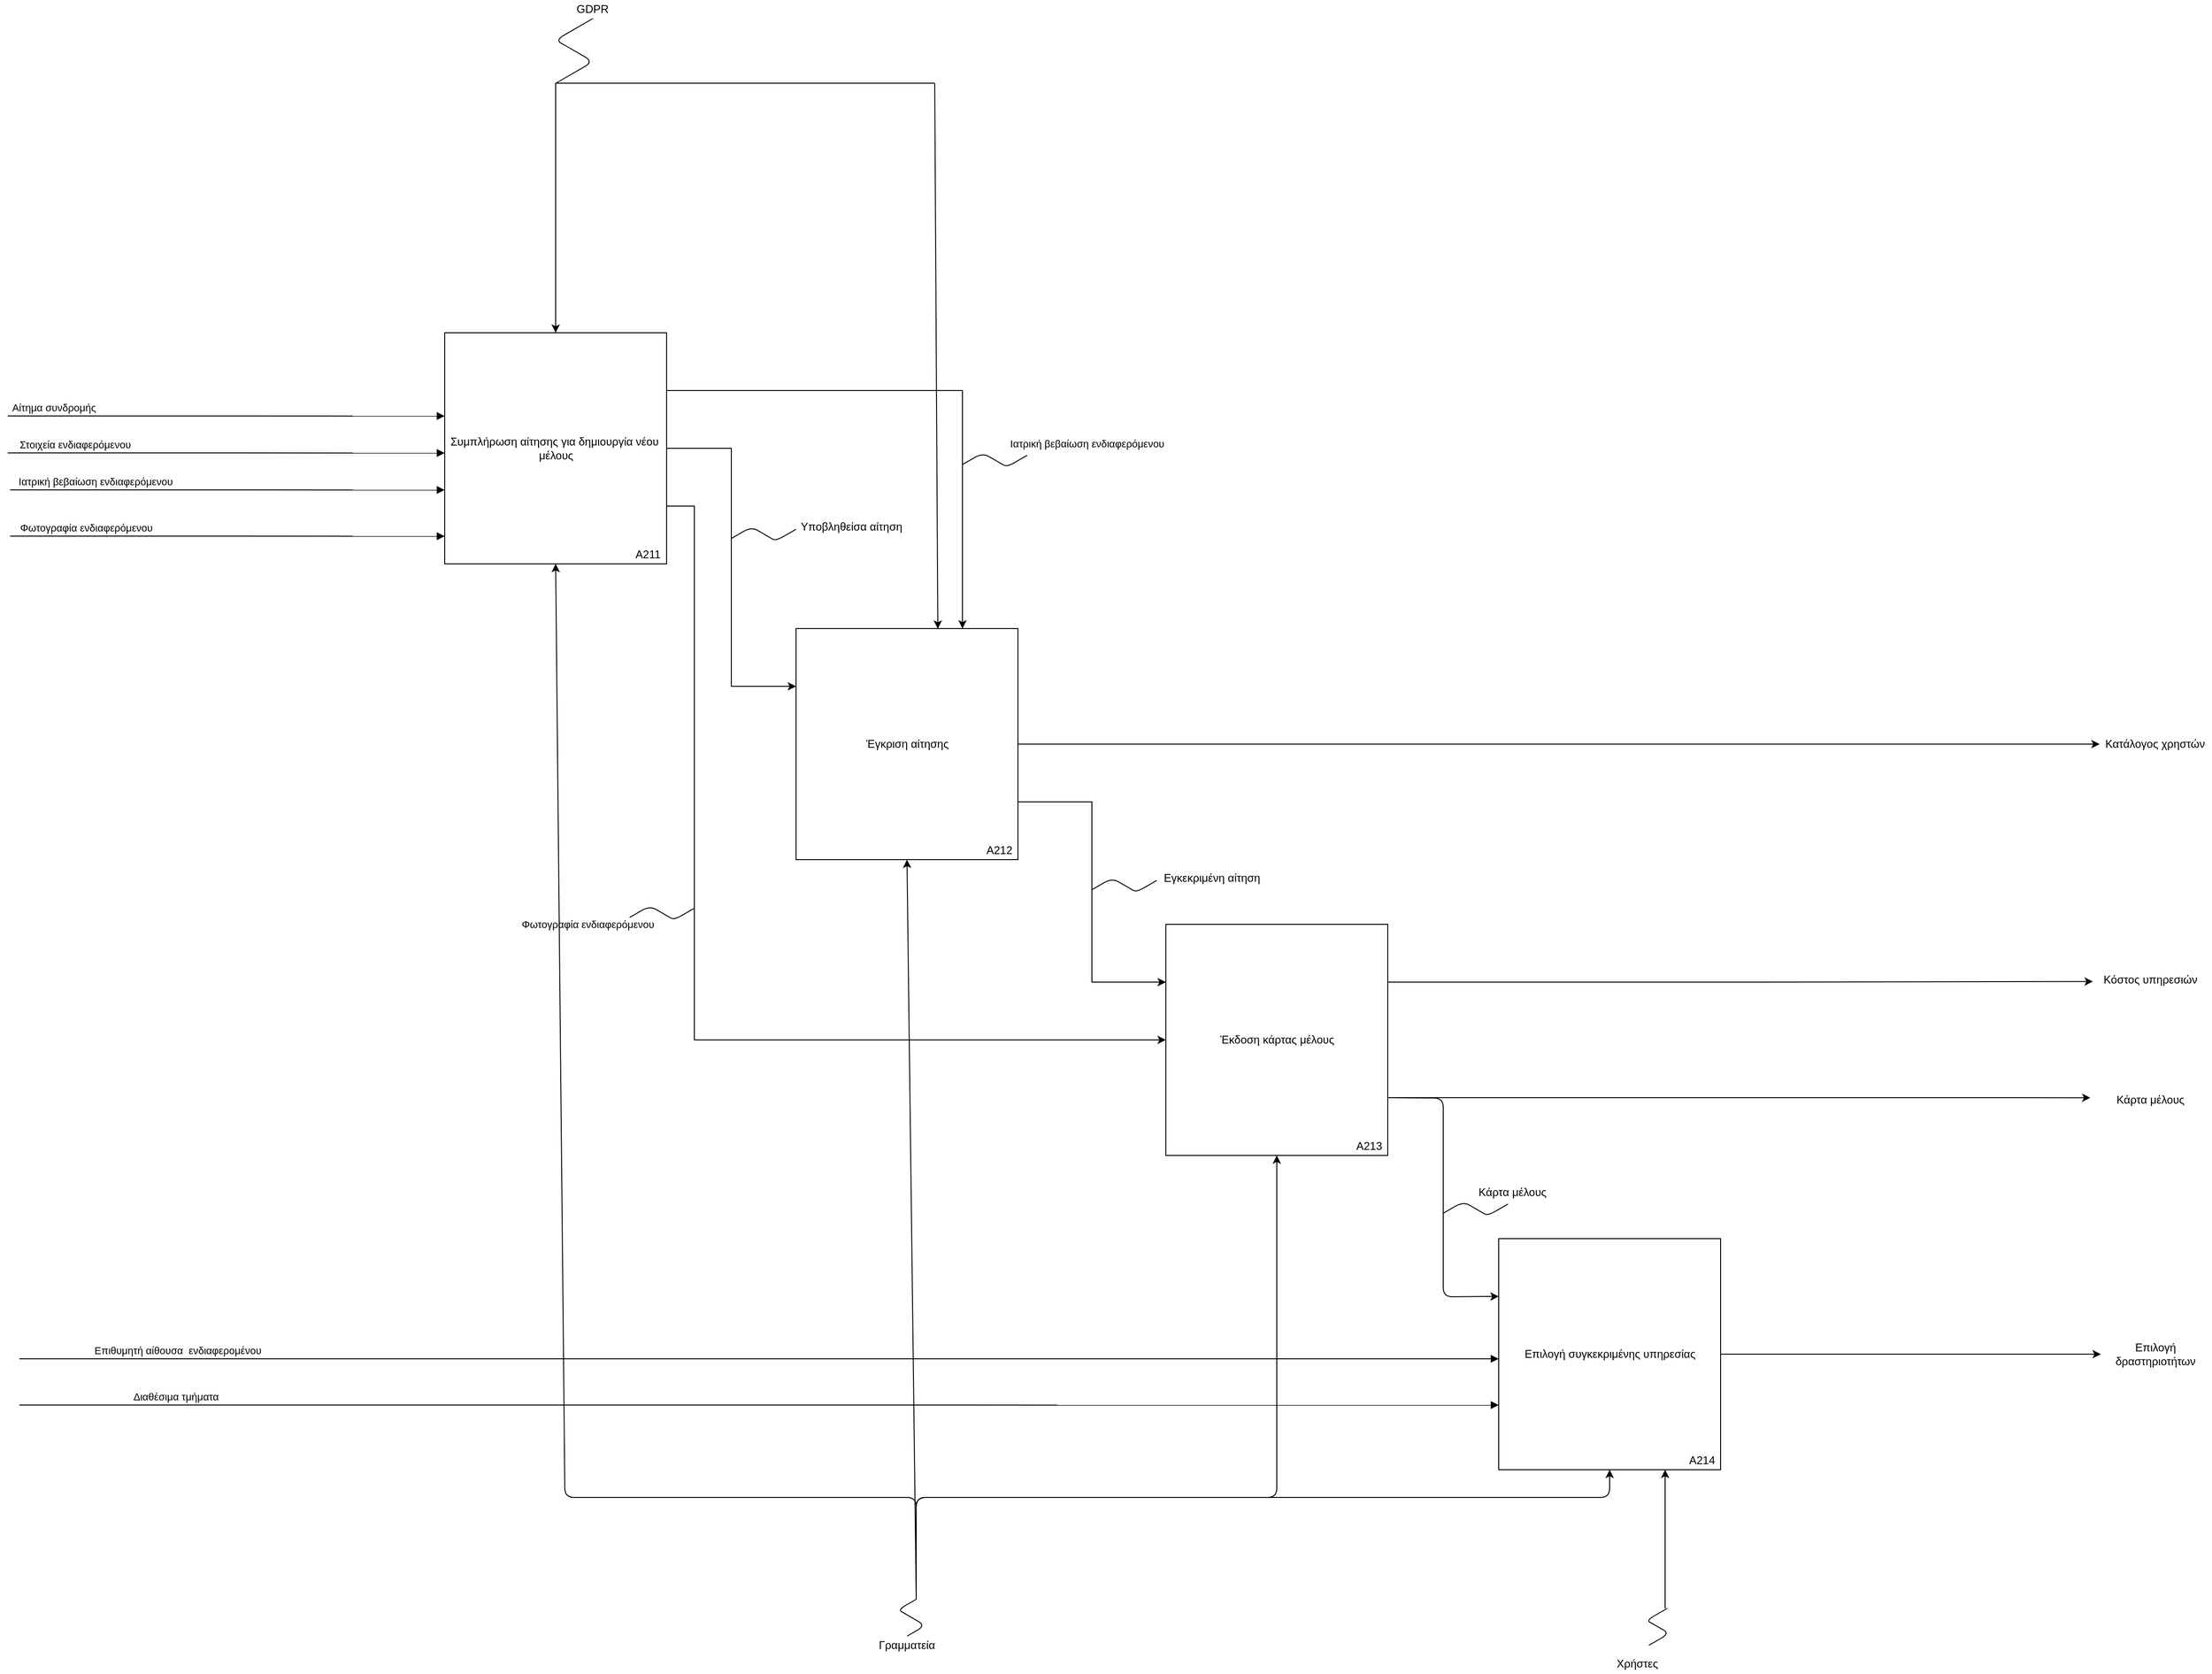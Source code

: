 <mxfile version="13.9.9" type="device"><diagram id="GQVRSpI_PTJWO9G0vrYr" name="Page-1"><mxGraphModel dx="2115" dy="2558" grid="1" gridSize="10" guides="1" tooltips="1" connect="1" arrows="1" fold="1" page="1" pageScale="1" pageWidth="850" pageHeight="1100" math="0" shadow="0"><root><mxCell id="0"/><mxCell id="1" parent="0"/><mxCell id="h737zlZsTJnvkLRW4zAF-1" value="Αίτημα συνδρομής" style="html=1;verticalAlign=bottom;endArrow=block;entryX=0.011;entryY=0.177;entryDx=0;entryDy=0;entryPerimeter=0;" parent="1" edge="1"><mxGeometry x="-0.788" width="80" relative="1" as="geometry"><mxPoint x="497.36" y="360" as="sourcePoint"/><mxPoint x="970" y="360.09" as="targetPoint"/><mxPoint as="offset"/></mxGeometry></mxCell><mxCell id="h737zlZsTJnvkLRW4zAF-2" value="Διαθέσιμα τμήματα" style="html=1;verticalAlign=bottom;endArrow=block;entryX=0.011;entryY=0.177;entryDx=0;entryDy=0;entryPerimeter=0;" parent="1" edge="1"><mxGeometry x="-0.788" width="80" relative="1" as="geometry"><mxPoint x="510" y="1430" as="sourcePoint"/><mxPoint x="2110" y="1430.09" as="targetPoint"/><mxPoint as="offset"/></mxGeometry></mxCell><mxCell id="h737zlZsTJnvkLRW4zAF-3" value="Στοιχεία ενδιαφερόμενου" style="html=1;verticalAlign=bottom;endArrow=block;entryX=0.011;entryY=0.177;entryDx=0;entryDy=0;entryPerimeter=0;" parent="1" edge="1"><mxGeometry x="-0.693" width="80" relative="1" as="geometry"><mxPoint x="497.36" y="400" as="sourcePoint"/><mxPoint x="970" y="400.09" as="targetPoint"/><mxPoint as="offset"/></mxGeometry></mxCell><mxCell id="h737zlZsTJnvkLRW4zAF-4" value="Φωτογραφία ενδιαφερόμενου" style="html=1;verticalAlign=bottom;endArrow=block;entryX=0.011;entryY=0.177;entryDx=0;entryDy=0;entryPerimeter=0;" parent="1" edge="1"><mxGeometry x="-0.65" width="80" relative="1" as="geometry"><mxPoint x="500" y="490" as="sourcePoint"/><mxPoint x="970" y="490.09" as="targetPoint"/><mxPoint as="offset"/></mxGeometry></mxCell><mxCell id="h737zlZsTJnvkLRW4zAF-5" value="Ιατρική βεβαίωση ενδιαφερόμενου" style="html=1;verticalAlign=bottom;endArrow=block;entryX=0.011;entryY=0.177;entryDx=0;entryDy=0;entryPerimeter=0;" parent="1" edge="1"><mxGeometry x="-0.608" width="80" relative="1" as="geometry"><mxPoint x="500" y="440" as="sourcePoint"/><mxPoint x="970" y="440.09" as="targetPoint"/><mxPoint as="offset"/></mxGeometry></mxCell><mxCell id="h737zlZsTJnvkLRW4zAF-6" value="Επιθυμητή αίθουσα&amp;nbsp; ενδιαφερομένου" style="html=1;verticalAlign=bottom;endArrow=block;" parent="1" edge="1"><mxGeometry x="-0.787" width="80" relative="1" as="geometry"><mxPoint x="510" y="1380" as="sourcePoint"/><mxPoint x="2110" y="1380" as="targetPoint"/><mxPoint as="offset"/></mxGeometry></mxCell><mxCell id="h737zlZsTJnvkLRW4zAF-24" style="edgeStyle=orthogonalEdgeStyle;rounded=0;orthogonalLoop=1;jettySize=auto;html=1;entryX=0;entryY=0.25;entryDx=0;entryDy=0;" parent="1" source="h737zlZsTJnvkLRW4zAF-12" target="h737zlZsTJnvkLRW4zAF-13" edge="1"><mxGeometry relative="1" as="geometry"><Array as="points"><mxPoint x="1280" y="395"/><mxPoint x="1280" y="652"/></Array></mxGeometry></mxCell><mxCell id="h737zlZsTJnvkLRW4zAF-35" style="edgeStyle=orthogonalEdgeStyle;rounded=0;orthogonalLoop=1;jettySize=auto;html=1;exitX=1;exitY=0.25;exitDx=0;exitDy=0;entryX=0.75;entryY=0;entryDx=0;entryDy=0;" parent="1" source="h737zlZsTJnvkLRW4zAF-12" target="h737zlZsTJnvkLRW4zAF-13" edge="1"><mxGeometry relative="1" as="geometry"/></mxCell><mxCell id="h737zlZsTJnvkLRW4zAF-40" style="edgeStyle=orthogonalEdgeStyle;rounded=0;orthogonalLoop=1;jettySize=auto;html=1;exitX=1;exitY=0.75;exitDx=0;exitDy=0;entryX=0;entryY=0.5;entryDx=0;entryDy=0;" parent="1" source="h737zlZsTJnvkLRW4zAF-12" target="h737zlZsTJnvkLRW4zAF-14" edge="1"><mxGeometry relative="1" as="geometry"><Array as="points"><mxPoint x="1240" y="458"/><mxPoint x="1240" y="1035"/></Array></mxGeometry></mxCell><mxCell id="h737zlZsTJnvkLRW4zAF-12" value="Συμπλήρωση αίτησης για δημιουργία νέου&amp;nbsp;&lt;br&gt;μέλους" style="html=1;" parent="1" vertex="1"><mxGeometry x="970" y="270" width="240" height="250" as="geometry"/></mxCell><mxCell id="h737zlZsTJnvkLRW4zAF-20" style="edgeStyle=orthogonalEdgeStyle;rounded=0;orthogonalLoop=1;jettySize=auto;html=1;" parent="1" source="h737zlZsTJnvkLRW4zAF-13" edge="1"><mxGeometry relative="1" as="geometry"><mxPoint x="2760" y="715" as="targetPoint"/></mxGeometry></mxCell><mxCell id="h737zlZsTJnvkLRW4zAF-30" style="edgeStyle=orthogonalEdgeStyle;rounded=0;orthogonalLoop=1;jettySize=auto;html=1;exitX=1;exitY=0.75;exitDx=0;exitDy=0;entryX=0;entryY=0.25;entryDx=0;entryDy=0;" parent="1" source="h737zlZsTJnvkLRW4zAF-13" target="h737zlZsTJnvkLRW4zAF-14" edge="1"><mxGeometry relative="1" as="geometry"/></mxCell><mxCell id="h737zlZsTJnvkLRW4zAF-13" value="Έγκριση αίτησης" style="html=1;" parent="1" vertex="1"><mxGeometry x="1350" y="590" width="240" height="250" as="geometry"/></mxCell><mxCell id="h737zlZsTJnvkLRW4zAF-16" style="edgeStyle=orthogonalEdgeStyle;rounded=0;orthogonalLoop=1;jettySize=auto;html=1;exitX=1;exitY=0.25;exitDx=0;exitDy=0;" parent="1" source="h737zlZsTJnvkLRW4zAF-14" edge="1"><mxGeometry relative="1" as="geometry"><mxPoint x="2752.67" y="971.857" as="targetPoint"/></mxGeometry></mxCell><mxCell id="h737zlZsTJnvkLRW4zAF-17" style="edgeStyle=orthogonalEdgeStyle;rounded=0;orthogonalLoop=1;jettySize=auto;html=1;exitX=1;exitY=0.75;exitDx=0;exitDy=0;" parent="1" source="h737zlZsTJnvkLRW4zAF-14" edge="1"><mxGeometry relative="1" as="geometry"><mxPoint x="2750" y="1097.571" as="targetPoint"/></mxGeometry></mxCell><mxCell id="h737zlZsTJnvkLRW4zAF-14" value="Έκδοση κάρτας μέλους" style="html=1;" parent="1" vertex="1"><mxGeometry x="1750" y="910" width="240" height="250" as="geometry"/></mxCell><mxCell id="h737zlZsTJnvkLRW4zAF-22" style="edgeStyle=orthogonalEdgeStyle;rounded=0;orthogonalLoop=1;jettySize=auto;html=1;" parent="1" source="h737zlZsTJnvkLRW4zAF-15" edge="1"><mxGeometry relative="1" as="geometry"><mxPoint x="2761.335" y="1375" as="targetPoint"/></mxGeometry></mxCell><mxCell id="h737zlZsTJnvkLRW4zAF-15" value="Επιλογή συγκεκριμένης υπηρεσίας" style="html=1;" parent="1" vertex="1"><mxGeometry x="2110" y="1250" width="240" height="250" as="geometry"/></mxCell><mxCell id="h737zlZsTJnvkLRW4zAF-18" value="Κόστος υπηρεσιών" style="text;html=1;strokeColor=none;fillColor=none;align=center;verticalAlign=middle;whiteSpace=wrap;rounded=0;" parent="1" vertex="1"><mxGeometry x="2750" y="960" width="130" height="20" as="geometry"/></mxCell><mxCell id="h737zlZsTJnvkLRW4zAF-19" value="Κάρτα μέλους" style="text;html=1;strokeColor=none;fillColor=none;align=center;verticalAlign=middle;whiteSpace=wrap;rounded=0;" parent="1" vertex="1"><mxGeometry x="2760" y="1090" width="110" height="20" as="geometry"/></mxCell><mxCell id="h737zlZsTJnvkLRW4zAF-21" value="Κατάλογος χρηστών" style="text;html=1;strokeColor=none;fillColor=none;align=center;verticalAlign=middle;whiteSpace=wrap;rounded=0;" parent="1" vertex="1"><mxGeometry x="2760" y="705" width="120" height="20" as="geometry"/></mxCell><mxCell id="h737zlZsTJnvkLRW4zAF-23" value="Επιλογή δραστηριοτήτων" style="text;html=1;strokeColor=none;fillColor=none;align=center;verticalAlign=middle;whiteSpace=wrap;rounded=0;" parent="1" vertex="1"><mxGeometry x="2772.5" y="1365" width="95" height="20" as="geometry"/></mxCell><mxCell id="h737zlZsTJnvkLRW4zAF-25" value="" style="edgeStyle=isometricEdgeStyle;endArrow=none;html=1;" parent="1" edge="1"><mxGeometry width="50" height="100" relative="1" as="geometry"><mxPoint x="1280" y="492.6" as="sourcePoint"/><mxPoint x="1350" y="482.6" as="targetPoint"/></mxGeometry></mxCell><mxCell id="h737zlZsTJnvkLRW4zAF-27" value="Υποβληθείσα αίτηση" style="text;html=1;strokeColor=none;fillColor=none;align=center;verticalAlign=middle;whiteSpace=wrap;rounded=0;" parent="1" vertex="1"><mxGeometry x="1330" y="470" width="160" height="20" as="geometry"/></mxCell><mxCell id="h737zlZsTJnvkLRW4zAF-31" value="" style="edgeStyle=isometricEdgeStyle;endArrow=none;html=1;" parent="1" edge="1"><mxGeometry width="50" height="100" relative="1" as="geometry"><mxPoint x="1670" y="872.6" as="sourcePoint"/><mxPoint x="1740" y="862.6" as="targetPoint"/></mxGeometry></mxCell><mxCell id="h737zlZsTJnvkLRW4zAF-32" value="Εγκεκριμένη αίτηση" style="text;html=1;strokeColor=none;fillColor=none;align=center;verticalAlign=middle;whiteSpace=wrap;rounded=0;" parent="1" vertex="1"><mxGeometry x="1730" y="850" width="140" height="20" as="geometry"/></mxCell><mxCell id="h737zlZsTJnvkLRW4zAF-36" value="" style="endArrow=classic;html=1;entryX=0.5;entryY=0;entryDx=0;entryDy=0;" parent="1" target="h737zlZsTJnvkLRW4zAF-12" edge="1"><mxGeometry width="50" height="50" relative="1" as="geometry"><mxPoint x="1090" as="sourcePoint"/><mxPoint x="1080" y="530" as="targetPoint"/></mxGeometry></mxCell><mxCell id="h737zlZsTJnvkLRW4zAF-37" value="" style="edgeStyle=isometricEdgeStyle;endArrow=none;html=1;" parent="1" edge="1"><mxGeometry width="50" height="100" relative="1" as="geometry"><mxPoint x="1090.31" as="sourcePoint"/><mxPoint x="1130.31" y="-70" as="targetPoint"/></mxGeometry></mxCell><mxCell id="h737zlZsTJnvkLRW4zAF-38" value="GDPR" style="text;html=1;strokeColor=none;fillColor=none;align=center;verticalAlign=middle;whiteSpace=wrap;rounded=0;" parent="1" vertex="1"><mxGeometry x="1110" y="-90" width="40" height="20" as="geometry"/></mxCell><mxCell id="h737zlZsTJnvkLRW4zAF-41" value="&lt;span style=&quot;font-size: 11px ; background-color: rgb(255 , 255 , 255)&quot;&gt;Ιατρική βεβαίωση ενδιαφερόμενου&lt;/span&gt;" style="text;html=1;strokeColor=none;fillColor=none;align=center;verticalAlign=middle;whiteSpace=wrap;rounded=0;" parent="1" vertex="1"><mxGeometry x="1570" y="380" width="190" height="20" as="geometry"/></mxCell><mxCell id="h737zlZsTJnvkLRW4zAF-42" value="" style="edgeStyle=isometricEdgeStyle;endArrow=none;html=1;" parent="1" edge="1"><mxGeometry width="50" height="100" relative="1" as="geometry"><mxPoint x="1530" y="412.6" as="sourcePoint"/><mxPoint x="1600" y="402.6" as="targetPoint"/></mxGeometry></mxCell><mxCell id="h737zlZsTJnvkLRW4zAF-44" value="&lt;span style=&quot;font-size: 11px ; background-color: rgb(255 , 255 , 255)&quot;&gt;Φωτογραφία ενδιαφερόμενου&lt;/span&gt;" style="text;html=1;strokeColor=none;fillColor=none;align=center;verticalAlign=middle;whiteSpace=wrap;rounded=0;" parent="1" vertex="1"><mxGeometry x="1040" y="900" width="170" height="20" as="geometry"/></mxCell><mxCell id="h737zlZsTJnvkLRW4zAF-46" value="" style="edgeStyle=isometricEdgeStyle;endArrow=none;html=1;" parent="1" edge="1"><mxGeometry width="50" height="100" relative="1" as="geometry"><mxPoint x="1170" y="902.6" as="sourcePoint"/><mxPoint x="1240" y="892.6" as="targetPoint"/></mxGeometry></mxCell><mxCell id="h737zlZsTJnvkLRW4zAF-47" value="" style="endArrow=classic;html=1;entryX=0;entryY=0.25;entryDx=0;entryDy=0;exitX=1;exitY=0.75;exitDx=0;exitDy=0;" parent="1" source="h737zlZsTJnvkLRW4zAF-14" target="h737zlZsTJnvkLRW4zAF-15" edge="1"><mxGeometry width="50" height="50" relative="1" as="geometry"><mxPoint x="1590" y="1260" as="sourcePoint"/><mxPoint x="1640" y="1210" as="targetPoint"/><Array as="points"><mxPoint x="2050" y="1098"/><mxPoint x="2050" y="1313"/></Array></mxGeometry></mxCell><mxCell id="h737zlZsTJnvkLRW4zAF-48" value="Κάρτα μέλους" style="text;html=1;strokeColor=none;fillColor=none;align=center;verticalAlign=middle;whiteSpace=wrap;rounded=0;" parent="1" vertex="1"><mxGeometry x="2070" y="1190" width="110" height="20" as="geometry"/></mxCell><mxCell id="h737zlZsTJnvkLRW4zAF-49" value="" style="edgeStyle=isometricEdgeStyle;endArrow=none;html=1;" parent="1" edge="1"><mxGeometry width="50" height="100" relative="1" as="geometry"><mxPoint x="2050" y="1222.6" as="sourcePoint"/><mxPoint x="2120" y="1212.6" as="targetPoint"/></mxGeometry></mxCell><mxCell id="h737zlZsTJnvkLRW4zAF-50" value="Γραμματεία" style="text;html=1;strokeColor=none;fillColor=none;align=center;verticalAlign=middle;whiteSpace=wrap;rounded=0;" parent="1" vertex="1"><mxGeometry x="1450" y="1680" width="40" height="20" as="geometry"/></mxCell><mxCell id="h737zlZsTJnvkLRW4zAF-51" value="" style="edgeStyle=isometricEdgeStyle;endArrow=none;html=1;" parent="1" edge="1"><mxGeometry width="50" height="100" relative="1" as="geometry"><mxPoint x="1470.14" y="1680" as="sourcePoint"/><mxPoint x="1480.28" y="1640" as="targetPoint"/></mxGeometry></mxCell><mxCell id="h737zlZsTJnvkLRW4zAF-52" value="" style="endArrow=classic;html=1;entryX=0.5;entryY=1;entryDx=0;entryDy=0;" parent="1" target="h737zlZsTJnvkLRW4zAF-12" edge="1"><mxGeometry width="50" height="50" relative="1" as="geometry"><mxPoint x="1480" y="1640" as="sourcePoint"/><mxPoint x="1150" y="1130" as="targetPoint"/><Array as="points"><mxPoint x="1480" y="1530"/><mxPoint x="1100" y="1530"/></Array></mxGeometry></mxCell><mxCell id="h737zlZsTJnvkLRW4zAF-53" value="" style="endArrow=classic;html=1;entryX=0.5;entryY=1;entryDx=0;entryDy=0;" parent="1" target="h737zlZsTJnvkLRW4zAF-13" edge="1"><mxGeometry width="50" height="50" relative="1" as="geometry"><mxPoint x="1480" y="1640" as="sourcePoint"/><mxPoint x="1420" y="1300" as="targetPoint"/></mxGeometry></mxCell><mxCell id="h737zlZsTJnvkLRW4zAF-54" value="" style="endArrow=classic;html=1;entryX=0.5;entryY=1;entryDx=0;entryDy=0;" parent="1" target="h737zlZsTJnvkLRW4zAF-14" edge="1"><mxGeometry width="50" height="50" relative="1" as="geometry"><mxPoint x="1480" y="1640" as="sourcePoint"/><mxPoint x="1410" y="1230" as="targetPoint"/><Array as="points"><mxPoint x="1480" y="1530"/><mxPoint x="1870" y="1530"/></Array></mxGeometry></mxCell><mxCell id="h737zlZsTJnvkLRW4zAF-55" value="" style="endArrow=classic;html=1;entryX=0.5;entryY=1;entryDx=0;entryDy=0;" parent="1" target="h737zlZsTJnvkLRW4zAF-15" edge="1"><mxGeometry width="50" height="50" relative="1" as="geometry"><mxPoint x="1480" y="1640" as="sourcePoint"/><mxPoint x="1680" y="1210" as="targetPoint"/><Array as="points"><mxPoint x="1480" y="1530"/><mxPoint x="2230" y="1530"/></Array></mxGeometry></mxCell><mxCell id="h737zlZsTJnvkLRW4zAF-56" value="A211" style="text;html=1;strokeColor=none;fillColor=none;align=center;verticalAlign=middle;whiteSpace=wrap;rounded=0;" parent="1" vertex="1"><mxGeometry x="1170" y="500" width="40" height="20" as="geometry"/></mxCell><mxCell id="h737zlZsTJnvkLRW4zAF-57" value="A212" style="text;html=1;strokeColor=none;fillColor=none;align=center;verticalAlign=middle;whiteSpace=wrap;rounded=0;" parent="1" vertex="1"><mxGeometry x="1550" y="820" width="40" height="20" as="geometry"/></mxCell><mxCell id="h737zlZsTJnvkLRW4zAF-58" value="A213" style="text;html=1;strokeColor=none;fillColor=none;align=center;verticalAlign=middle;whiteSpace=wrap;rounded=0;" parent="1" vertex="1"><mxGeometry x="1950" y="1140" width="40" height="20" as="geometry"/></mxCell><mxCell id="h737zlZsTJnvkLRW4zAF-59" value="A214" style="text;html=1;strokeColor=none;fillColor=none;align=center;verticalAlign=middle;whiteSpace=wrap;rounded=0;" parent="1" vertex="1"><mxGeometry x="2310" y="1480" width="40" height="20" as="geometry"/></mxCell><mxCell id="TSTDPJ9FyYTzisGHvw-B-1" value="" style="endArrow=none;html=1;" parent="1" edge="1"><mxGeometry width="50" height="50" relative="1" as="geometry"><mxPoint x="1090" as="sourcePoint"/><mxPoint x="1500" as="targetPoint"/></mxGeometry></mxCell><mxCell id="TSTDPJ9FyYTzisGHvw-B-2" value="" style="endArrow=classic;html=1;entryX=0.639;entryY=0.001;entryDx=0;entryDy=0;entryPerimeter=0;" parent="1" target="h737zlZsTJnvkLRW4zAF-13" edge="1"><mxGeometry width="50" height="50" relative="1" as="geometry"><mxPoint x="1500" as="sourcePoint"/><mxPoint x="1500" y="580" as="targetPoint"/></mxGeometry></mxCell><mxCell id="TSTDPJ9FyYTzisGHvw-B-3" value="" style="edgeStyle=isometricEdgeStyle;endArrow=none;html=1;" parent="1" edge="1"><mxGeometry width="50" height="100" relative="1" as="geometry"><mxPoint x="2272.37" y="1690" as="sourcePoint"/><mxPoint x="2292.3" y="1650" as="targetPoint"/></mxGeometry></mxCell><mxCell id="TSTDPJ9FyYTzisGHvw-B-4" value="" style="endArrow=classic;html=1;entryX=0.75;entryY=1;entryDx=0;entryDy=0;" parent="1" target="h737zlZsTJnvkLRW4zAF-15" edge="1"><mxGeometry width="50" height="50" relative="1" as="geometry"><mxPoint x="2290" y="1650" as="sourcePoint"/><mxPoint x="2290" y="1620" as="targetPoint"/></mxGeometry></mxCell><mxCell id="TSTDPJ9FyYTzisGHvw-B-5" value="Χρήστες" style="text;html=1;strokeColor=none;fillColor=none;align=center;verticalAlign=middle;whiteSpace=wrap;rounded=0;" parent="1" vertex="1"><mxGeometry x="2240" y="1700" width="40" height="20" as="geometry"/></mxCell></root></mxGraphModel></diagram></mxfile>